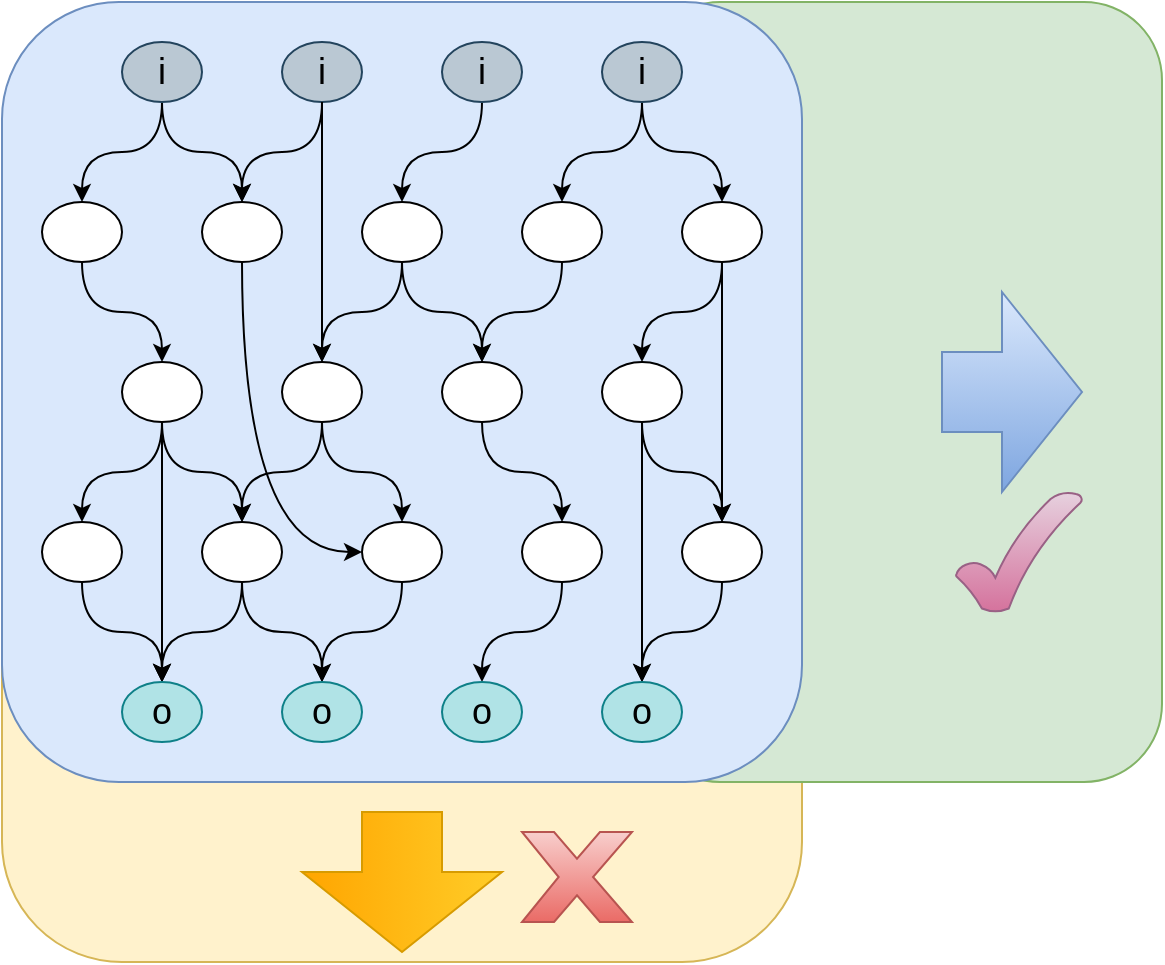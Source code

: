 <mxfile version="24.6.4" type="github" pages="3">
  <diagram id="PhRuBHv0i8EUlA6rLvvD" name="第 1 页">
    <mxGraphModel dx="1687" dy="868" grid="0" gridSize="10" guides="1" tooltips="1" connect="1" arrows="1" fold="1" page="1" pageScale="1" pageWidth="1169" pageHeight="827" math="0" shadow="0">
      <root>
        <mxCell id="0" />
        <mxCell id="1" parent="0" />
        <mxCell id="JfLVG5m1EXEwXLsJx_JC-55" value="" style="rounded=1;whiteSpace=wrap;html=1;fontFamily=Helvetica;fontSize=11;labelBackgroundColor=default;fillColor=#fff2cc;strokeColor=#d6b656;" vertex="1" parent="1">
          <mxGeometry x="100" y="160" width="400" height="430" as="geometry" />
        </mxCell>
        <mxCell id="JfLVG5m1EXEwXLsJx_JC-53" value="" style="rounded=1;whiteSpace=wrap;html=1;fontFamily=Helvetica;fontSize=11;labelBackgroundColor=default;fillColor=#d5e8d4;strokeColor=#82b366;" vertex="1" parent="1">
          <mxGeometry x="420" y="110" width="260" height="390" as="geometry" />
        </mxCell>
        <mxCell id="JfLVG5m1EXEwXLsJx_JC-52" value="" style="rounded=1;whiteSpace=wrap;html=1;fontFamily=Helvetica;fontSize=11;labelBackgroundColor=default;fillColor=#dae8fc;strokeColor=#6c8ebf;" vertex="1" parent="1">
          <mxGeometry x="100" y="110" width="400" height="390" as="geometry" />
        </mxCell>
        <mxCell id="JfLVG5m1EXEwXLsJx_JC-23" style="edgeStyle=orthogonalEdgeStyle;rounded=0;orthogonalLoop=1;jettySize=auto;html=1;exitX=0.5;exitY=1;exitDx=0;exitDy=0;curved=1;" edge="1" parent="1" source="JfLVG5m1EXEwXLsJx_JC-1" target="JfLVG5m1EXEwXLsJx_JC-5">
          <mxGeometry relative="1" as="geometry" />
        </mxCell>
        <mxCell id="JfLVG5m1EXEwXLsJx_JC-24" style="edgeStyle=orthogonalEdgeStyle;rounded=0;orthogonalLoop=1;jettySize=auto;html=1;curved=1;" edge="1" parent="1" source="JfLVG5m1EXEwXLsJx_JC-1" target="JfLVG5m1EXEwXLsJx_JC-6">
          <mxGeometry relative="1" as="geometry" />
        </mxCell>
        <mxCell id="JfLVG5m1EXEwXLsJx_JC-1" value="i" style="ellipse;whiteSpace=wrap;html=1;fontSize=18;fillColor=#bac8d3;strokeColor=#23445d;" vertex="1" parent="1">
          <mxGeometry x="160" y="130" width="40" height="30" as="geometry" />
        </mxCell>
        <mxCell id="JfLVG5m1EXEwXLsJx_JC-25" style="edgeStyle=orthogonalEdgeStyle;rounded=0;orthogonalLoop=1;jettySize=auto;html=1;exitX=0.5;exitY=1;exitDx=0;exitDy=0;curved=1;" edge="1" parent="1" source="JfLVG5m1EXEwXLsJx_JC-2" target="JfLVG5m1EXEwXLsJx_JC-6">
          <mxGeometry relative="1" as="geometry" />
        </mxCell>
        <mxCell id="JfLVG5m1EXEwXLsJx_JC-2" value="i" style="ellipse;whiteSpace=wrap;html=1;fontSize=18;fillColor=#bac8d3;strokeColor=#23445d;" vertex="1" parent="1">
          <mxGeometry x="240" y="130" width="40" height="30" as="geometry" />
        </mxCell>
        <mxCell id="JfLVG5m1EXEwXLsJx_JC-26" style="edgeStyle=orthogonalEdgeStyle;rounded=0;orthogonalLoop=1;jettySize=auto;html=1;exitX=0.5;exitY=1;exitDx=0;exitDy=0;curved=1;" edge="1" parent="1" source="JfLVG5m1EXEwXLsJx_JC-3" target="JfLVG5m1EXEwXLsJx_JC-7">
          <mxGeometry relative="1" as="geometry" />
        </mxCell>
        <mxCell id="JfLVG5m1EXEwXLsJx_JC-3" value="i" style="ellipse;whiteSpace=wrap;html=1;fontSize=18;fillColor=#bac8d3;strokeColor=#23445d;" vertex="1" parent="1">
          <mxGeometry x="320" y="130" width="40" height="30" as="geometry" />
        </mxCell>
        <mxCell id="JfLVG5m1EXEwXLsJx_JC-27" style="edgeStyle=orthogonalEdgeStyle;rounded=0;orthogonalLoop=1;jettySize=auto;html=1;exitX=0.5;exitY=1;exitDx=0;exitDy=0;curved=1;" edge="1" parent="1" source="JfLVG5m1EXEwXLsJx_JC-4" target="JfLVG5m1EXEwXLsJx_JC-9">
          <mxGeometry relative="1" as="geometry" />
        </mxCell>
        <mxCell id="JfLVG5m1EXEwXLsJx_JC-28" style="edgeStyle=orthogonalEdgeStyle;rounded=0;orthogonalLoop=1;jettySize=auto;html=1;exitX=0.5;exitY=1;exitDx=0;exitDy=0;curved=1;" edge="1" parent="1" source="JfLVG5m1EXEwXLsJx_JC-4" target="JfLVG5m1EXEwXLsJx_JC-8">
          <mxGeometry relative="1" as="geometry" />
        </mxCell>
        <mxCell id="JfLVG5m1EXEwXLsJx_JC-4" value="i" style="ellipse;whiteSpace=wrap;html=1;fontSize=18;fillColor=#bac8d3;strokeColor=#23445d;" vertex="1" parent="1">
          <mxGeometry x="400" y="130" width="40" height="30" as="geometry" />
        </mxCell>
        <mxCell id="JfLVG5m1EXEwXLsJx_JC-29" style="edgeStyle=orthogonalEdgeStyle;shape=connector;curved=1;rounded=0;orthogonalLoop=1;jettySize=auto;html=1;exitX=0.5;exitY=1;exitDx=0;exitDy=0;strokeColor=default;align=center;verticalAlign=middle;fontFamily=Helvetica;fontSize=11;fontColor=default;labelBackgroundColor=default;endArrow=classic;" edge="1" parent="1" source="JfLVG5m1EXEwXLsJx_JC-5" target="JfLVG5m1EXEwXLsJx_JC-10">
          <mxGeometry relative="1" as="geometry" />
        </mxCell>
        <mxCell id="JfLVG5m1EXEwXLsJx_JC-5" value="" style="ellipse;whiteSpace=wrap;html=1;" vertex="1" parent="1">
          <mxGeometry x="120" y="210" width="40" height="30" as="geometry" />
        </mxCell>
        <mxCell id="JfLVG5m1EXEwXLsJx_JC-30" style="edgeStyle=orthogonalEdgeStyle;shape=connector;curved=1;rounded=0;orthogonalLoop=1;jettySize=auto;html=1;strokeColor=default;align=center;verticalAlign=middle;fontFamily=Helvetica;fontSize=11;fontColor=default;labelBackgroundColor=default;endArrow=classic;" edge="1" parent="1" source="JfLVG5m1EXEwXLsJx_JC-2" target="JfLVG5m1EXEwXLsJx_JC-11">
          <mxGeometry relative="1" as="geometry" />
        </mxCell>
        <mxCell id="JfLVG5m1EXEwXLsJx_JC-51" style="edgeStyle=orthogonalEdgeStyle;shape=connector;curved=1;rounded=0;orthogonalLoop=1;jettySize=auto;html=1;exitX=0.5;exitY=1;exitDx=0;exitDy=0;strokeColor=default;align=center;verticalAlign=middle;fontFamily=Helvetica;fontSize=11;fontColor=default;labelBackgroundColor=default;endArrow=classic;entryX=0;entryY=0.5;entryDx=0;entryDy=0;" edge="1" parent="1" source="JfLVG5m1EXEwXLsJx_JC-6" target="JfLVG5m1EXEwXLsJx_JC-16">
          <mxGeometry relative="1" as="geometry" />
        </mxCell>
        <mxCell id="JfLVG5m1EXEwXLsJx_JC-6" value="" style="ellipse;whiteSpace=wrap;html=1;" vertex="1" parent="1">
          <mxGeometry x="200" y="210" width="40" height="30" as="geometry" />
        </mxCell>
        <mxCell id="JfLVG5m1EXEwXLsJx_JC-31" style="edgeStyle=orthogonalEdgeStyle;shape=connector;curved=1;rounded=0;orthogonalLoop=1;jettySize=auto;html=1;exitX=0.5;exitY=1;exitDx=0;exitDy=0;strokeColor=default;align=center;verticalAlign=middle;fontFamily=Helvetica;fontSize=11;fontColor=default;labelBackgroundColor=default;endArrow=classic;" edge="1" parent="1" source="JfLVG5m1EXEwXLsJx_JC-7" target="JfLVG5m1EXEwXLsJx_JC-11">
          <mxGeometry relative="1" as="geometry" />
        </mxCell>
        <mxCell id="JfLVG5m1EXEwXLsJx_JC-32" style="edgeStyle=orthogonalEdgeStyle;shape=connector;curved=1;rounded=0;orthogonalLoop=1;jettySize=auto;html=1;strokeColor=default;align=center;verticalAlign=middle;fontFamily=Helvetica;fontSize=11;fontColor=default;labelBackgroundColor=default;endArrow=classic;" edge="1" parent="1" source="JfLVG5m1EXEwXLsJx_JC-7" target="JfLVG5m1EXEwXLsJx_JC-12">
          <mxGeometry relative="1" as="geometry" />
        </mxCell>
        <mxCell id="JfLVG5m1EXEwXLsJx_JC-7" value="" style="ellipse;whiteSpace=wrap;html=1;" vertex="1" parent="1">
          <mxGeometry x="280" y="210" width="40" height="30" as="geometry" />
        </mxCell>
        <mxCell id="JfLVG5m1EXEwXLsJx_JC-33" style="edgeStyle=orthogonalEdgeStyle;shape=connector;curved=1;rounded=0;orthogonalLoop=1;jettySize=auto;html=1;strokeColor=default;align=center;verticalAlign=middle;fontFamily=Helvetica;fontSize=11;fontColor=default;labelBackgroundColor=default;endArrow=classic;" edge="1" parent="1" source="JfLVG5m1EXEwXLsJx_JC-8" target="JfLVG5m1EXEwXLsJx_JC-12">
          <mxGeometry relative="1" as="geometry" />
        </mxCell>
        <mxCell id="JfLVG5m1EXEwXLsJx_JC-8" value="" style="ellipse;whiteSpace=wrap;html=1;" vertex="1" parent="1">
          <mxGeometry x="360" y="210" width="40" height="30" as="geometry" />
        </mxCell>
        <mxCell id="JfLVG5m1EXEwXLsJx_JC-34" style="edgeStyle=orthogonalEdgeStyle;shape=connector;curved=1;rounded=0;orthogonalLoop=1;jettySize=auto;html=1;exitX=0.5;exitY=1;exitDx=0;exitDy=0;strokeColor=default;align=center;verticalAlign=middle;fontFamily=Helvetica;fontSize=11;fontColor=default;labelBackgroundColor=default;endArrow=classic;" edge="1" parent="1" source="JfLVG5m1EXEwXLsJx_JC-9" target="JfLVG5m1EXEwXLsJx_JC-18">
          <mxGeometry relative="1" as="geometry" />
        </mxCell>
        <mxCell id="JfLVG5m1EXEwXLsJx_JC-35" style="edgeStyle=orthogonalEdgeStyle;shape=connector;curved=1;rounded=0;orthogonalLoop=1;jettySize=auto;html=1;strokeColor=default;align=center;verticalAlign=middle;fontFamily=Helvetica;fontSize=11;fontColor=default;labelBackgroundColor=default;endArrow=classic;" edge="1" parent="1" source="JfLVG5m1EXEwXLsJx_JC-9" target="JfLVG5m1EXEwXLsJx_JC-13">
          <mxGeometry relative="1" as="geometry" />
        </mxCell>
        <mxCell id="JfLVG5m1EXEwXLsJx_JC-9" value="" style="ellipse;whiteSpace=wrap;html=1;" vertex="1" parent="1">
          <mxGeometry x="440" y="210" width="40" height="30" as="geometry" />
        </mxCell>
        <mxCell id="JfLVG5m1EXEwXLsJx_JC-36" style="edgeStyle=orthogonalEdgeStyle;shape=connector;curved=1;rounded=0;orthogonalLoop=1;jettySize=auto;html=1;strokeColor=default;align=center;verticalAlign=middle;fontFamily=Helvetica;fontSize=11;fontColor=default;labelBackgroundColor=default;endArrow=classic;" edge="1" parent="1" source="JfLVG5m1EXEwXLsJx_JC-10" target="JfLVG5m1EXEwXLsJx_JC-14">
          <mxGeometry relative="1" as="geometry" />
        </mxCell>
        <mxCell id="JfLVG5m1EXEwXLsJx_JC-37" style="edgeStyle=orthogonalEdgeStyle;shape=connector;curved=1;rounded=0;orthogonalLoop=1;jettySize=auto;html=1;strokeColor=default;align=center;verticalAlign=middle;fontFamily=Helvetica;fontSize=11;fontColor=default;labelBackgroundColor=default;endArrow=classic;" edge="1" parent="1" source="JfLVG5m1EXEwXLsJx_JC-10" target="JfLVG5m1EXEwXLsJx_JC-15">
          <mxGeometry relative="1" as="geometry" />
        </mxCell>
        <mxCell id="JfLVG5m1EXEwXLsJx_JC-38" style="edgeStyle=orthogonalEdgeStyle;shape=connector;curved=1;rounded=0;orthogonalLoop=1;jettySize=auto;html=1;strokeColor=default;align=center;verticalAlign=middle;fontFamily=Helvetica;fontSize=11;fontColor=default;labelBackgroundColor=default;endArrow=classic;" edge="1" parent="1" source="JfLVG5m1EXEwXLsJx_JC-10" target="JfLVG5m1EXEwXLsJx_JC-19">
          <mxGeometry relative="1" as="geometry" />
        </mxCell>
        <mxCell id="JfLVG5m1EXEwXLsJx_JC-10" value="" style="ellipse;whiteSpace=wrap;html=1;" vertex="1" parent="1">
          <mxGeometry x="160" y="290" width="40" height="30" as="geometry" />
        </mxCell>
        <mxCell id="JfLVG5m1EXEwXLsJx_JC-39" style="edgeStyle=orthogonalEdgeStyle;shape=connector;curved=1;rounded=0;orthogonalLoop=1;jettySize=auto;html=1;strokeColor=default;align=center;verticalAlign=middle;fontFamily=Helvetica;fontSize=11;fontColor=default;labelBackgroundColor=default;endArrow=classic;" edge="1" parent="1" source="JfLVG5m1EXEwXLsJx_JC-11" target="JfLVG5m1EXEwXLsJx_JC-15">
          <mxGeometry relative="1" as="geometry" />
        </mxCell>
        <mxCell id="JfLVG5m1EXEwXLsJx_JC-40" style="edgeStyle=orthogonalEdgeStyle;shape=connector;curved=1;rounded=0;orthogonalLoop=1;jettySize=auto;html=1;strokeColor=default;align=center;verticalAlign=middle;fontFamily=Helvetica;fontSize=11;fontColor=default;labelBackgroundColor=default;endArrow=classic;" edge="1" parent="1" source="JfLVG5m1EXEwXLsJx_JC-11" target="JfLVG5m1EXEwXLsJx_JC-16">
          <mxGeometry relative="1" as="geometry" />
        </mxCell>
        <mxCell id="JfLVG5m1EXEwXLsJx_JC-11" value="" style="ellipse;whiteSpace=wrap;html=1;" vertex="1" parent="1">
          <mxGeometry x="240" y="290" width="40" height="30" as="geometry" />
        </mxCell>
        <mxCell id="JfLVG5m1EXEwXLsJx_JC-41" style="edgeStyle=orthogonalEdgeStyle;shape=connector;curved=1;rounded=0;orthogonalLoop=1;jettySize=auto;html=1;strokeColor=default;align=center;verticalAlign=middle;fontFamily=Helvetica;fontSize=11;fontColor=default;labelBackgroundColor=default;endArrow=classic;" edge="1" parent="1" source="JfLVG5m1EXEwXLsJx_JC-12" target="JfLVG5m1EXEwXLsJx_JC-17">
          <mxGeometry relative="1" as="geometry" />
        </mxCell>
        <mxCell id="JfLVG5m1EXEwXLsJx_JC-12" value="" style="ellipse;whiteSpace=wrap;html=1;" vertex="1" parent="1">
          <mxGeometry x="320" y="290" width="40" height="30" as="geometry" />
        </mxCell>
        <mxCell id="JfLVG5m1EXEwXLsJx_JC-42" style="edgeStyle=orthogonalEdgeStyle;shape=connector;curved=1;rounded=0;orthogonalLoop=1;jettySize=auto;html=1;entryX=0.5;entryY=0;entryDx=0;entryDy=0;strokeColor=default;align=center;verticalAlign=middle;fontFamily=Helvetica;fontSize=11;fontColor=default;labelBackgroundColor=default;endArrow=classic;" edge="1" parent="1" source="JfLVG5m1EXEwXLsJx_JC-13" target="JfLVG5m1EXEwXLsJx_JC-22">
          <mxGeometry relative="1" as="geometry" />
        </mxCell>
        <mxCell id="JfLVG5m1EXEwXLsJx_JC-43" style="edgeStyle=orthogonalEdgeStyle;shape=connector;curved=1;rounded=0;orthogonalLoop=1;jettySize=auto;html=1;strokeColor=default;align=center;verticalAlign=middle;fontFamily=Helvetica;fontSize=11;fontColor=default;labelBackgroundColor=default;endArrow=classic;" edge="1" parent="1" source="JfLVG5m1EXEwXLsJx_JC-13" target="JfLVG5m1EXEwXLsJx_JC-18">
          <mxGeometry relative="1" as="geometry" />
        </mxCell>
        <mxCell id="JfLVG5m1EXEwXLsJx_JC-13" value="" style="ellipse;whiteSpace=wrap;html=1;" vertex="1" parent="1">
          <mxGeometry x="400" y="290" width="40" height="30" as="geometry" />
        </mxCell>
        <mxCell id="JfLVG5m1EXEwXLsJx_JC-50" style="edgeStyle=orthogonalEdgeStyle;shape=connector;curved=1;rounded=0;orthogonalLoop=1;jettySize=auto;html=1;exitX=0.5;exitY=1;exitDx=0;exitDy=0;strokeColor=default;align=center;verticalAlign=middle;fontFamily=Helvetica;fontSize=11;fontColor=default;labelBackgroundColor=default;endArrow=classic;" edge="1" parent="1" source="JfLVG5m1EXEwXLsJx_JC-14" target="JfLVG5m1EXEwXLsJx_JC-19">
          <mxGeometry relative="1" as="geometry" />
        </mxCell>
        <mxCell id="JfLVG5m1EXEwXLsJx_JC-14" value="" style="ellipse;whiteSpace=wrap;html=1;" vertex="1" parent="1">
          <mxGeometry x="120" y="370" width="40" height="30" as="geometry" />
        </mxCell>
        <mxCell id="JfLVG5m1EXEwXLsJx_JC-47" style="edgeStyle=orthogonalEdgeStyle;shape=connector;curved=1;rounded=0;orthogonalLoop=1;jettySize=auto;html=1;exitX=0.5;exitY=1;exitDx=0;exitDy=0;strokeColor=default;align=center;verticalAlign=middle;fontFamily=Helvetica;fontSize=11;fontColor=default;labelBackgroundColor=default;endArrow=classic;" edge="1" parent="1" source="JfLVG5m1EXEwXLsJx_JC-15" target="JfLVG5m1EXEwXLsJx_JC-20">
          <mxGeometry relative="1" as="geometry" />
        </mxCell>
        <mxCell id="JfLVG5m1EXEwXLsJx_JC-49" style="edgeStyle=orthogonalEdgeStyle;shape=connector;curved=1;rounded=0;orthogonalLoop=1;jettySize=auto;html=1;exitX=0.5;exitY=1;exitDx=0;exitDy=0;strokeColor=default;align=center;verticalAlign=middle;fontFamily=Helvetica;fontSize=11;fontColor=default;labelBackgroundColor=default;endArrow=classic;" edge="1" parent="1" source="JfLVG5m1EXEwXLsJx_JC-15" target="JfLVG5m1EXEwXLsJx_JC-19">
          <mxGeometry relative="1" as="geometry" />
        </mxCell>
        <mxCell id="JfLVG5m1EXEwXLsJx_JC-15" value="" style="ellipse;whiteSpace=wrap;html=1;" vertex="1" parent="1">
          <mxGeometry x="200" y="370" width="40" height="30" as="geometry" />
        </mxCell>
        <mxCell id="JfLVG5m1EXEwXLsJx_JC-46" style="edgeStyle=orthogonalEdgeStyle;shape=connector;curved=1;rounded=0;orthogonalLoop=1;jettySize=auto;html=1;strokeColor=default;align=center;verticalAlign=middle;fontFamily=Helvetica;fontSize=11;fontColor=default;labelBackgroundColor=default;endArrow=classic;" edge="1" parent="1" source="JfLVG5m1EXEwXLsJx_JC-16" target="JfLVG5m1EXEwXLsJx_JC-20">
          <mxGeometry relative="1" as="geometry" />
        </mxCell>
        <mxCell id="JfLVG5m1EXEwXLsJx_JC-16" value="" style="ellipse;whiteSpace=wrap;html=1;" vertex="1" parent="1">
          <mxGeometry x="280" y="370" width="40" height="30" as="geometry" />
        </mxCell>
        <mxCell id="JfLVG5m1EXEwXLsJx_JC-45" style="edgeStyle=orthogonalEdgeStyle;shape=connector;curved=1;rounded=0;orthogonalLoop=1;jettySize=auto;html=1;strokeColor=default;align=center;verticalAlign=middle;fontFamily=Helvetica;fontSize=11;fontColor=default;labelBackgroundColor=default;endArrow=classic;" edge="1" parent="1" source="JfLVG5m1EXEwXLsJx_JC-17" target="JfLVG5m1EXEwXLsJx_JC-21">
          <mxGeometry relative="1" as="geometry" />
        </mxCell>
        <mxCell id="JfLVG5m1EXEwXLsJx_JC-17" value="" style="ellipse;whiteSpace=wrap;html=1;" vertex="1" parent="1">
          <mxGeometry x="360" y="370" width="40" height="30" as="geometry" />
        </mxCell>
        <mxCell id="JfLVG5m1EXEwXLsJx_JC-44" style="edgeStyle=orthogonalEdgeStyle;shape=connector;curved=1;rounded=0;orthogonalLoop=1;jettySize=auto;html=1;exitX=0.5;exitY=1;exitDx=0;exitDy=0;strokeColor=default;align=center;verticalAlign=middle;fontFamily=Helvetica;fontSize=11;fontColor=default;labelBackgroundColor=default;endArrow=classic;" edge="1" parent="1" source="JfLVG5m1EXEwXLsJx_JC-18" target="JfLVG5m1EXEwXLsJx_JC-22">
          <mxGeometry relative="1" as="geometry" />
        </mxCell>
        <mxCell id="JfLVG5m1EXEwXLsJx_JC-18" value="" style="ellipse;whiteSpace=wrap;html=1;" vertex="1" parent="1">
          <mxGeometry x="440" y="370" width="40" height="30" as="geometry" />
        </mxCell>
        <mxCell id="JfLVG5m1EXEwXLsJx_JC-19" value="o" style="ellipse;whiteSpace=wrap;html=1;fontSize=18;fillColor=#b0e3e6;strokeColor=#0e8088;" vertex="1" parent="1">
          <mxGeometry x="160" y="450" width="40" height="30" as="geometry" />
        </mxCell>
        <mxCell id="JfLVG5m1EXEwXLsJx_JC-20" value="o" style="ellipse;whiteSpace=wrap;html=1;fontSize=18;fillColor=#b0e3e6;strokeColor=#0e8088;" vertex="1" parent="1">
          <mxGeometry x="240" y="450" width="40" height="30" as="geometry" />
        </mxCell>
        <mxCell id="JfLVG5m1EXEwXLsJx_JC-21" value="o" style="ellipse;whiteSpace=wrap;html=1;fontSize=18;fillColor=#b0e3e6;strokeColor=#0e8088;" vertex="1" parent="1">
          <mxGeometry x="320" y="450" width="40" height="30" as="geometry" />
        </mxCell>
        <mxCell id="JfLVG5m1EXEwXLsJx_JC-22" value="o" style="ellipse;whiteSpace=wrap;html=1;fontSize=18;fillColor=#b0e3e6;strokeColor=#0e8088;" vertex="1" parent="1">
          <mxGeometry x="400" y="450" width="40" height="30" as="geometry" />
        </mxCell>
        <mxCell id="JfLVG5m1EXEwXLsJx_JC-57" value="" style="html=1;shadow=0;dashed=0;align=center;verticalAlign=middle;shape=mxgraph.arrows2.arrow;dy=0.6;dx=40;notch=0;fontFamily=Helvetica;fontSize=11;labelBackgroundColor=default;fillColor=#dae8fc;gradientColor=#7ea6e0;strokeColor=#6c8ebf;" vertex="1" parent="1">
          <mxGeometry x="570" y="255" width="70" height="100" as="geometry" />
        </mxCell>
        <mxCell id="JfLVG5m1EXEwXLsJx_JC-58" value="" style="html=1;shadow=0;dashed=0;align=center;verticalAlign=middle;shape=mxgraph.arrows2.arrow;dy=0.6;dx=40;notch=0;fontFamily=Helvetica;fontSize=11;labelBackgroundColor=default;fillColor=#ffcd28;gradientColor=#ffa500;strokeColor=#d79b00;rotation=90;" vertex="1" parent="1">
          <mxGeometry x="265" y="500" width="70" height="100" as="geometry" />
        </mxCell>
        <mxCell id="JfLVG5m1EXEwXLsJx_JC-59" value="" style="verticalLabelPosition=bottom;verticalAlign=top;html=1;shape=mxgraph.basic.x;fontFamily=Helvetica;fontSize=11;labelBackgroundColor=default;fillColor=#f8cecc;gradientColor=#ea6b66;strokeColor=#b85450;" vertex="1" parent="1">
          <mxGeometry x="360" y="525" width="55" height="45" as="geometry" />
        </mxCell>
        <mxCell id="JfLVG5m1EXEwXLsJx_JC-60" value="" style="verticalLabelPosition=bottom;verticalAlign=top;html=1;shape=mxgraph.basic.tick;fontFamily=Helvetica;fontSize=11;labelBackgroundColor=default;fillColor=#e6d0de;gradientColor=#d5739d;strokeColor=#996185;" vertex="1" parent="1">
          <mxGeometry x="577" y="355" width="63" height="60" as="geometry" />
        </mxCell>
      </root>
    </mxGraphModel>
  </diagram>
  <diagram id="Ij5HX34Pqi2R653tB50Y" name="第 2 页">
    <mxGraphModel dx="989" dy="514" grid="0" gridSize="10" guides="1" tooltips="1" connect="1" arrows="1" fold="1" page="1" pageScale="1" pageWidth="1169" pageHeight="827" math="0" shadow="0">
      <root>
        <mxCell id="0" />
        <mxCell id="1" parent="0" />
        <mxCell id="oDqVrCcSF8AjUhTJ0iat-5" style="edgeStyle=orthogonalEdgeStyle;rounded=0;orthogonalLoop=1;jettySize=auto;html=1;exitX=0.5;exitY=1;exitDx=0;exitDy=0;entryX=0;entryY=0;entryDx=0;entryDy=0;curved=1;" edge="1" parent="1" source="oDqVrCcSF8AjUhTJ0iat-1" target="oDqVrCcSF8AjUhTJ0iat-4">
          <mxGeometry relative="1" as="geometry" />
        </mxCell>
        <mxCell id="oDqVrCcSF8AjUhTJ0iat-1" value="500" style="ellipse;whiteSpace=wrap;html=1;fillColor=#dae8fc;strokeColor=#6c8ebf;" vertex="1" parent="1">
          <mxGeometry x="70" y="40" width="60" height="40" as="geometry" />
        </mxCell>
        <mxCell id="oDqVrCcSF8AjUhTJ0iat-2" value="300" style="ellipse;whiteSpace=wrap;html=1;fillColor=#dae8fc;strokeColor=#6c8ebf;" vertex="1" parent="1">
          <mxGeometry x="150" y="40" width="60" height="40" as="geometry" />
        </mxCell>
        <mxCell id="oDqVrCcSF8AjUhTJ0iat-3" value="150" style="ellipse;whiteSpace=wrap;html=1;fillColor=#dae8fc;strokeColor=#6c8ebf;" vertex="1" parent="1">
          <mxGeometry x="230" y="40" width="60" height="40" as="geometry" />
        </mxCell>
        <mxCell id="oDqVrCcSF8AjUhTJ0iat-4" value="200" style="ellipse;whiteSpace=wrap;html=1;fillColor=#dae8fc;strokeColor=#6c8ebf;" vertex="1" parent="1">
          <mxGeometry x="150" y="120" width="60" height="40" as="geometry" />
        </mxCell>
        <mxCell id="oDqVrCcSF8AjUhTJ0iat-6" style="edgeStyle=orthogonalEdgeStyle;rounded=0;orthogonalLoop=1;jettySize=auto;html=1;exitX=0.5;exitY=1;exitDx=0;exitDy=0;entryX=0.5;entryY=0;entryDx=0;entryDy=0;curved=1;" edge="1" parent="1" source="oDqVrCcSF8AjUhTJ0iat-2" target="oDqVrCcSF8AjUhTJ0iat-4">
          <mxGeometry relative="1" as="geometry">
            <mxPoint x="110" y="90" as="sourcePoint" />
            <mxPoint x="169" y="136" as="targetPoint" />
          </mxGeometry>
        </mxCell>
        <mxCell id="oDqVrCcSF8AjUhTJ0iat-7" style="edgeStyle=orthogonalEdgeStyle;rounded=0;orthogonalLoop=1;jettySize=auto;html=1;exitX=0.5;exitY=1;exitDx=0;exitDy=0;entryX=1;entryY=0;entryDx=0;entryDy=0;curved=1;" edge="1" parent="1" source="oDqVrCcSF8AjUhTJ0iat-3" target="oDqVrCcSF8AjUhTJ0iat-4">
          <mxGeometry relative="1" as="geometry">
            <mxPoint x="190" y="90" as="sourcePoint" />
            <mxPoint x="190" y="130" as="targetPoint" />
          </mxGeometry>
        </mxCell>
        <mxCell id="oDqVrCcSF8AjUhTJ0iat-8" value="" style="endArrow=none;dashed=1;html=1;rounded=0;strokeColor=#FF00FF;" edge="1" parent="1">
          <mxGeometry width="50" height="50" relative="1" as="geometry">
            <mxPoint x="124" y="145" as="sourcePoint" />
            <mxPoint x="142" y="40" as="targetPoint" />
          </mxGeometry>
        </mxCell>
        <mxCell id="oDqVrCcSF8AjUhTJ0iat-17" style="edgeStyle=orthogonalEdgeStyle;rounded=0;orthogonalLoop=1;jettySize=auto;html=1;exitX=0.5;exitY=1;exitDx=0;exitDy=0;entryX=0;entryY=0;entryDx=0;entryDy=0;curved=1;" edge="1" parent="1" source="oDqVrCcSF8AjUhTJ0iat-18" target="oDqVrCcSF8AjUhTJ0iat-21">
          <mxGeometry relative="1" as="geometry" />
        </mxCell>
        <mxCell id="oDqVrCcSF8AjUhTJ0iat-18" value="10" style="ellipse;whiteSpace=wrap;html=1;fillColor=#fff2cc;strokeColor=#d6b656;" vertex="1" parent="1">
          <mxGeometry x="70" y="200" width="60" height="40" as="geometry" />
        </mxCell>
        <mxCell id="oDqVrCcSF8AjUhTJ0iat-19" value="300" style="ellipse;whiteSpace=wrap;html=1;fillColor=#dae8fc;strokeColor=#6c8ebf;" vertex="1" parent="1">
          <mxGeometry x="150" y="200" width="60" height="40" as="geometry" />
        </mxCell>
        <mxCell id="oDqVrCcSF8AjUhTJ0iat-20" value="150" style="ellipse;whiteSpace=wrap;html=1;fillColor=#dae8fc;strokeColor=#6c8ebf;" vertex="1" parent="1">
          <mxGeometry x="230" y="200" width="60" height="40" as="geometry" />
        </mxCell>
        <mxCell id="oDqVrCcSF8AjUhTJ0iat-21" value="200" style="ellipse;whiteSpace=wrap;html=1;fillColor=#dae8fc;strokeColor=#6c8ebf;" vertex="1" parent="1">
          <mxGeometry x="150" y="280" width="60" height="40" as="geometry" />
        </mxCell>
        <mxCell id="oDqVrCcSF8AjUhTJ0iat-22" style="edgeStyle=orthogonalEdgeStyle;rounded=0;orthogonalLoop=1;jettySize=auto;html=1;exitX=0.5;exitY=1;exitDx=0;exitDy=0;entryX=0.5;entryY=0;entryDx=0;entryDy=0;curved=1;" edge="1" parent="1" source="oDqVrCcSF8AjUhTJ0iat-19" target="oDqVrCcSF8AjUhTJ0iat-21">
          <mxGeometry relative="1" as="geometry">
            <mxPoint x="110" y="250" as="sourcePoint" />
            <mxPoint x="169" y="296" as="targetPoint" />
          </mxGeometry>
        </mxCell>
        <mxCell id="oDqVrCcSF8AjUhTJ0iat-23" style="edgeStyle=orthogonalEdgeStyle;rounded=0;orthogonalLoop=1;jettySize=auto;html=1;exitX=0.5;exitY=1;exitDx=0;exitDy=0;entryX=1;entryY=0;entryDx=0;entryDy=0;curved=1;" edge="1" parent="1" source="oDqVrCcSF8AjUhTJ0iat-20" target="oDqVrCcSF8AjUhTJ0iat-21">
          <mxGeometry relative="1" as="geometry">
            <mxPoint x="190" y="250" as="sourcePoint" />
            <mxPoint x="190" y="290" as="targetPoint" />
          </mxGeometry>
        </mxCell>
        <mxCell id="oDqVrCcSF8AjUhTJ0iat-24" value="" style="endArrow=none;dashed=1;html=1;rounded=0;strokeColor=#FF00FF;" edge="1" parent="1">
          <mxGeometry width="50" height="50" relative="1" as="geometry">
            <mxPoint x="124" y="305" as="sourcePoint" />
            <mxPoint x="142" y="200" as="targetPoint" />
          </mxGeometry>
        </mxCell>
        <mxCell id="oDqVrCcSF8AjUhTJ0iat-25" value="编译时" style="text;html=1;align=center;verticalAlign=middle;whiteSpace=wrap;rounded=0;" vertex="1" parent="1">
          <mxGeometry x="10" y="90" width="60" height="30" as="geometry" />
        </mxCell>
        <mxCell id="oDqVrCcSF8AjUhTJ0iat-26" value="运行时" style="text;html=1;align=center;verticalAlign=middle;whiteSpace=wrap;rounded=0;" vertex="1" parent="1">
          <mxGeometry x="10" y="250" width="60" height="30" as="geometry" />
        </mxCell>
        <mxCell id="oDqVrCcSF8AjUhTJ0iat-27" value="" style="html=1;shadow=0;dashed=0;align=center;verticalAlign=middle;shape=mxgraph.arrows2.arrow;dy=0.52;dx=28.03;notch=10.62;rotation=90;fillColor=#bac8d3;strokeColor=none;" vertex="1" parent="1">
          <mxGeometry x="-4.5" y="160" width="89" height="37" as="geometry" />
        </mxCell>
      </root>
    </mxGraphModel>
  </diagram>
  <diagram id="CQO9vkVSQzJrukNP_2Br" name="第 3 页">
    <mxGraphModel dx="1434" dy="746" grid="0" gridSize="10" guides="1" tooltips="1" connect="1" arrows="1" fold="1" page="1" pageScale="1" pageWidth="1169" pageHeight="827" math="0" shadow="0">
      <root>
        <mxCell id="0" />
        <mxCell id="1" parent="0" />
      </root>
    </mxGraphModel>
  </diagram>
</mxfile>
